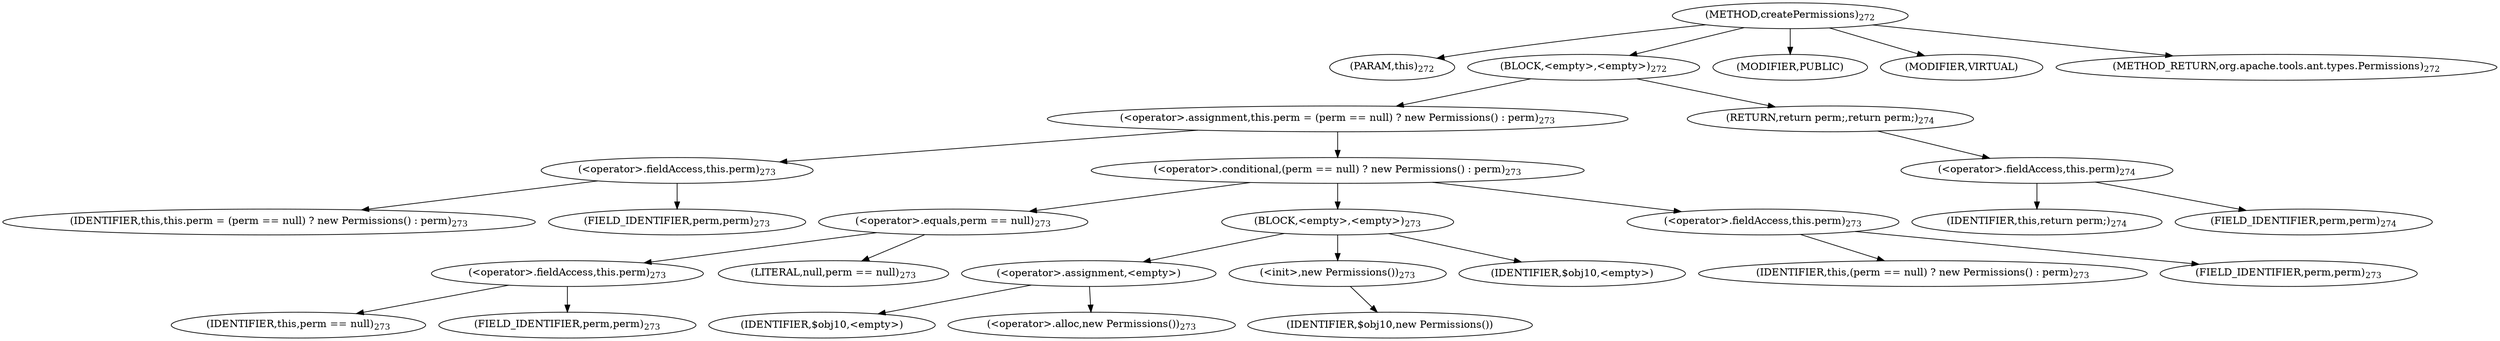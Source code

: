 digraph "createPermissions" {  
"859" [label = <(METHOD,createPermissions)<SUB>272</SUB>> ]
"860" [label = <(PARAM,this)<SUB>272</SUB>> ]
"861" [label = <(BLOCK,&lt;empty&gt;,&lt;empty&gt;)<SUB>272</SUB>> ]
"862" [label = <(&lt;operator&gt;.assignment,this.perm = (perm == null) ? new Permissions() : perm)<SUB>273</SUB>> ]
"863" [label = <(&lt;operator&gt;.fieldAccess,this.perm)<SUB>273</SUB>> ]
"864" [label = <(IDENTIFIER,this,this.perm = (perm == null) ? new Permissions() : perm)<SUB>273</SUB>> ]
"865" [label = <(FIELD_IDENTIFIER,perm,perm)<SUB>273</SUB>> ]
"866" [label = <(&lt;operator&gt;.conditional,(perm == null) ? new Permissions() : perm)<SUB>273</SUB>> ]
"867" [label = <(&lt;operator&gt;.equals,perm == null)<SUB>273</SUB>> ]
"868" [label = <(&lt;operator&gt;.fieldAccess,this.perm)<SUB>273</SUB>> ]
"869" [label = <(IDENTIFIER,this,perm == null)<SUB>273</SUB>> ]
"870" [label = <(FIELD_IDENTIFIER,perm,perm)<SUB>273</SUB>> ]
"871" [label = <(LITERAL,null,perm == null)<SUB>273</SUB>> ]
"872" [label = <(BLOCK,&lt;empty&gt;,&lt;empty&gt;)<SUB>273</SUB>> ]
"873" [label = <(&lt;operator&gt;.assignment,&lt;empty&gt;)> ]
"874" [label = <(IDENTIFIER,$obj10,&lt;empty&gt;)> ]
"875" [label = <(&lt;operator&gt;.alloc,new Permissions())<SUB>273</SUB>> ]
"876" [label = <(&lt;init&gt;,new Permissions())<SUB>273</SUB>> ]
"877" [label = <(IDENTIFIER,$obj10,new Permissions())> ]
"878" [label = <(IDENTIFIER,$obj10,&lt;empty&gt;)> ]
"879" [label = <(&lt;operator&gt;.fieldAccess,this.perm)<SUB>273</SUB>> ]
"880" [label = <(IDENTIFIER,this,(perm == null) ? new Permissions() : perm)<SUB>273</SUB>> ]
"881" [label = <(FIELD_IDENTIFIER,perm,perm)<SUB>273</SUB>> ]
"882" [label = <(RETURN,return perm;,return perm;)<SUB>274</SUB>> ]
"883" [label = <(&lt;operator&gt;.fieldAccess,this.perm)<SUB>274</SUB>> ]
"884" [label = <(IDENTIFIER,this,return perm;)<SUB>274</SUB>> ]
"885" [label = <(FIELD_IDENTIFIER,perm,perm)<SUB>274</SUB>> ]
"886" [label = <(MODIFIER,PUBLIC)> ]
"887" [label = <(MODIFIER,VIRTUAL)> ]
"888" [label = <(METHOD_RETURN,org.apache.tools.ant.types.Permissions)<SUB>272</SUB>> ]
  "859" -> "860" 
  "859" -> "861" 
  "859" -> "886" 
  "859" -> "887" 
  "859" -> "888" 
  "861" -> "862" 
  "861" -> "882" 
  "862" -> "863" 
  "862" -> "866" 
  "863" -> "864" 
  "863" -> "865" 
  "866" -> "867" 
  "866" -> "872" 
  "866" -> "879" 
  "867" -> "868" 
  "867" -> "871" 
  "868" -> "869" 
  "868" -> "870" 
  "872" -> "873" 
  "872" -> "876" 
  "872" -> "878" 
  "873" -> "874" 
  "873" -> "875" 
  "876" -> "877" 
  "879" -> "880" 
  "879" -> "881" 
  "882" -> "883" 
  "883" -> "884" 
  "883" -> "885" 
}
